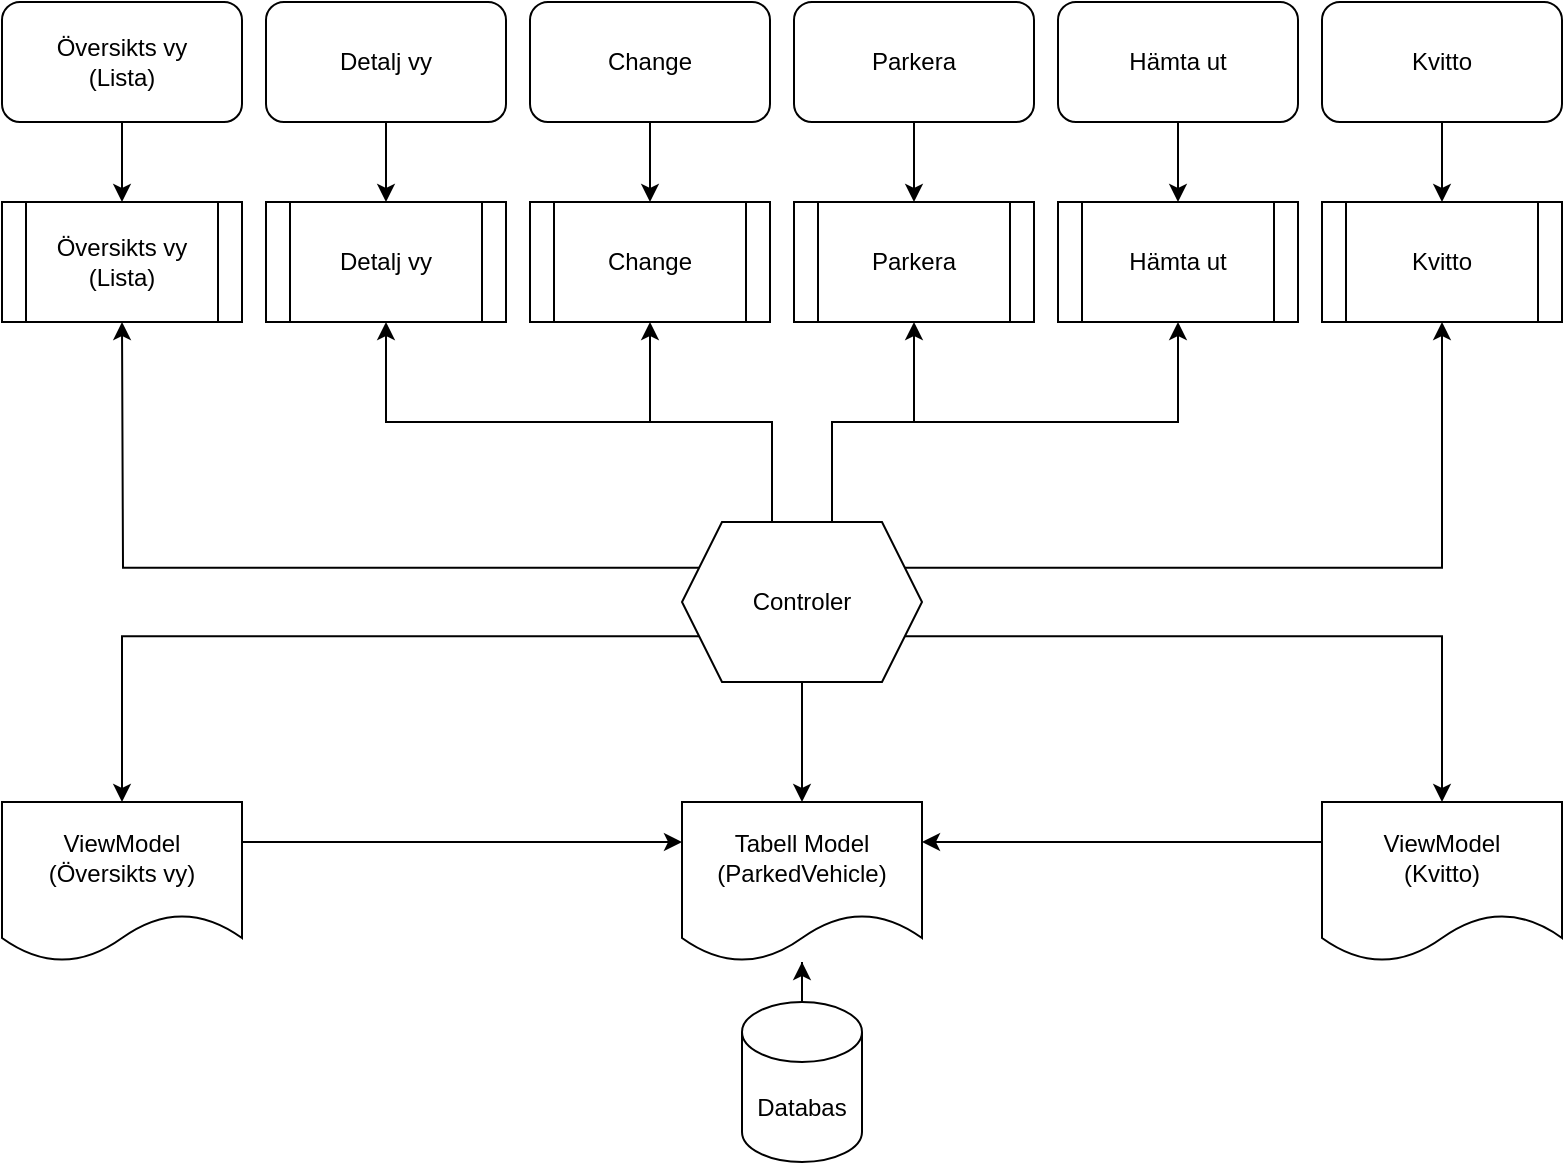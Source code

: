 <mxfile version="22.0.8" type="github">
  <diagram name="Sida-1" id="lpOswOgIRObHjpSG-apg">
    <mxGraphModel dx="1018" dy="561" grid="1" gridSize="10" guides="1" tooltips="1" connect="1" arrows="1" fold="1" page="1" pageScale="1" pageWidth="827" pageHeight="1169" math="0" shadow="0">
      <root>
        <mxCell id="0" />
        <mxCell id="1" parent="0" />
        <mxCell id="L7MFfvtn7r2if0TggIyE-21" style="edgeStyle=orthogonalEdgeStyle;rounded=0;orthogonalLoop=1;jettySize=auto;html=1;exitX=0.5;exitY=1;exitDx=0;exitDy=0;entryX=0.5;entryY=0;entryDx=0;entryDy=0;" parent="1" source="L7MFfvtn7r2if0TggIyE-1" target="L7MFfvtn7r2if0TggIyE-8" edge="1">
          <mxGeometry relative="1" as="geometry" />
        </mxCell>
        <mxCell id="L7MFfvtn7r2if0TggIyE-1" value="Översikts vy&lt;br&gt;(Lista)" style="rounded=1;whiteSpace=wrap;html=1;" parent="1" vertex="1">
          <mxGeometry x="20" y="60" width="120" height="60" as="geometry" />
        </mxCell>
        <mxCell id="L7MFfvtn7r2if0TggIyE-23" style="edgeStyle=orthogonalEdgeStyle;rounded=0;orthogonalLoop=1;jettySize=auto;html=1;exitX=0.5;exitY=1;exitDx=0;exitDy=0;entryX=0.5;entryY=0;entryDx=0;entryDy=0;" parent="1" source="L7MFfvtn7r2if0TggIyE-2" target="L7MFfvtn7r2if0TggIyE-9" edge="1">
          <mxGeometry relative="1" as="geometry" />
        </mxCell>
        <mxCell id="L7MFfvtn7r2if0TggIyE-2" value="Detalj vy" style="rounded=1;whiteSpace=wrap;html=1;" parent="1" vertex="1">
          <mxGeometry x="152" y="60" width="120" height="60" as="geometry" />
        </mxCell>
        <mxCell id="L7MFfvtn7r2if0TggIyE-24" style="edgeStyle=orthogonalEdgeStyle;rounded=0;orthogonalLoop=1;jettySize=auto;html=1;entryX=0.5;entryY=0;entryDx=0;entryDy=0;" parent="1" source="L7MFfvtn7r2if0TggIyE-3" target="L7MFfvtn7r2if0TggIyE-10" edge="1">
          <mxGeometry relative="1" as="geometry" />
        </mxCell>
        <mxCell id="L7MFfvtn7r2if0TggIyE-3" value="Parkera" style="rounded=1;whiteSpace=wrap;html=1;" parent="1" vertex="1">
          <mxGeometry x="416" y="60" width="120" height="60" as="geometry" />
        </mxCell>
        <mxCell id="L7MFfvtn7r2if0TggIyE-25" style="edgeStyle=orthogonalEdgeStyle;rounded=0;orthogonalLoop=1;jettySize=auto;html=1;exitX=0.5;exitY=1;exitDx=0;exitDy=0;entryX=0.5;entryY=0;entryDx=0;entryDy=0;" parent="1" source="L7MFfvtn7r2if0TggIyE-4" target="L7MFfvtn7r2if0TggIyE-11" edge="1">
          <mxGeometry relative="1" as="geometry" />
        </mxCell>
        <mxCell id="L7MFfvtn7r2if0TggIyE-4" value="Hämta ut" style="rounded=1;whiteSpace=wrap;html=1;" parent="1" vertex="1">
          <mxGeometry x="548" y="60" width="120" height="60" as="geometry" />
        </mxCell>
        <mxCell id="L7MFfvtn7r2if0TggIyE-16" style="edgeStyle=orthogonalEdgeStyle;rounded=0;orthogonalLoop=1;jettySize=auto;html=1;exitX=0.5;exitY=1;exitDx=0;exitDy=0;entryX=0.5;entryY=0;entryDx=0;entryDy=0;" parent="1" source="L7MFfvtn7r2if0TggIyE-5" target="L7MFfvtn7r2if0TggIyE-12" edge="1">
          <mxGeometry relative="1" as="geometry" />
        </mxCell>
        <mxCell id="L7MFfvtn7r2if0TggIyE-5" value="Kvitto" style="rounded=1;whiteSpace=wrap;html=1;" parent="1" vertex="1">
          <mxGeometry x="680" y="60" width="120" height="60" as="geometry" />
        </mxCell>
        <mxCell id="L7MFfvtn7r2if0TggIyE-19" style="edgeStyle=orthogonalEdgeStyle;rounded=0;orthogonalLoop=1;jettySize=auto;html=1;exitX=0.5;exitY=0;exitDx=0;exitDy=0;exitPerimeter=0;" parent="1" source="L7MFfvtn7r2if0TggIyE-6" target="L7MFfvtn7r2if0TggIyE-7" edge="1">
          <mxGeometry relative="1" as="geometry" />
        </mxCell>
        <mxCell id="L7MFfvtn7r2if0TggIyE-6" value="Databas" style="shape=cylinder3;whiteSpace=wrap;html=1;boundedLbl=1;backgroundOutline=1;size=15;" parent="1" vertex="1">
          <mxGeometry x="390" y="560" width="60" height="80" as="geometry" />
        </mxCell>
        <mxCell id="L7MFfvtn7r2if0TggIyE-7" value="Tabell Model&lt;br&gt;(ParkedVehicle)" style="shape=document;whiteSpace=wrap;html=1;boundedLbl=1;" parent="1" vertex="1">
          <mxGeometry x="360" y="460" width="120" height="80" as="geometry" />
        </mxCell>
        <mxCell id="L7MFfvtn7r2if0TggIyE-8" value="Översikts vy&lt;br&gt;(Lista)" style="shape=process;whiteSpace=wrap;html=1;" parent="1" vertex="1">
          <mxGeometry x="20" y="160" width="120" height="60" as="geometry" />
        </mxCell>
        <mxCell id="L7MFfvtn7r2if0TggIyE-9" value="Detalj vy" style="shape=process;whiteSpace=wrap;html=1;" parent="1" vertex="1">
          <mxGeometry x="152" y="160" width="120" height="60" as="geometry" />
        </mxCell>
        <mxCell id="L7MFfvtn7r2if0TggIyE-10" value="Parkera" style="shape=process;whiteSpace=wrap;html=1;" parent="1" vertex="1">
          <mxGeometry x="416" y="160" width="120" height="60" as="geometry" />
        </mxCell>
        <mxCell id="L7MFfvtn7r2if0TggIyE-11" value="Hämta ut" style="shape=process;whiteSpace=wrap;html=1;" parent="1" vertex="1">
          <mxGeometry x="548" y="160" width="120" height="60" as="geometry" />
        </mxCell>
        <mxCell id="L7MFfvtn7r2if0TggIyE-12" value="Kvitto" style="shape=process;whiteSpace=wrap;html=1;" parent="1" vertex="1">
          <mxGeometry x="680" y="160" width="120" height="60" as="geometry" />
        </mxCell>
        <mxCell id="L7MFfvtn7r2if0TggIyE-20" style="edgeStyle=orthogonalEdgeStyle;rounded=0;orthogonalLoop=1;jettySize=auto;html=1;exitX=1;exitY=0.25;exitDx=0;exitDy=0;entryX=0;entryY=0.25;entryDx=0;entryDy=0;" parent="1" source="L7MFfvtn7r2if0TggIyE-14" target="L7MFfvtn7r2if0TggIyE-7" edge="1">
          <mxGeometry relative="1" as="geometry" />
        </mxCell>
        <mxCell id="L7MFfvtn7r2if0TggIyE-14" value="ViewModel&lt;br&gt;(Översikts vy)" style="shape=document;whiteSpace=wrap;html=1;boundedLbl=1;" parent="1" vertex="1">
          <mxGeometry x="20" y="460" width="120" height="80" as="geometry" />
        </mxCell>
        <mxCell id="L7MFfvtn7r2if0TggIyE-18" style="edgeStyle=orthogonalEdgeStyle;rounded=0;orthogonalLoop=1;jettySize=auto;html=1;exitX=0;exitY=0.25;exitDx=0;exitDy=0;entryX=1;entryY=0.25;entryDx=0;entryDy=0;" parent="1" source="L7MFfvtn7r2if0TggIyE-15" target="L7MFfvtn7r2if0TggIyE-7" edge="1">
          <mxGeometry relative="1" as="geometry" />
        </mxCell>
        <mxCell id="L7MFfvtn7r2if0TggIyE-15" value="ViewModel&lt;br&gt;(Kvitto)" style="shape=document;whiteSpace=wrap;html=1;boundedLbl=1;" parent="1" vertex="1">
          <mxGeometry x="680" y="460" width="120" height="80" as="geometry" />
        </mxCell>
        <mxCell id="QBZjS6oKE4eJArVY4oVT-1" style="edgeStyle=orthogonalEdgeStyle;rounded=0;orthogonalLoop=1;jettySize=auto;html=1;entryX=0.5;entryY=0;entryDx=0;entryDy=0;" edge="1" source="QBZjS6oKE4eJArVY4oVT-2" target="QBZjS6oKE4eJArVY4oVT-3" parent="1">
          <mxGeometry relative="1" as="geometry" />
        </mxCell>
        <mxCell id="QBZjS6oKE4eJArVY4oVT-2" value="Change" style="rounded=1;whiteSpace=wrap;html=1;" vertex="1" parent="1">
          <mxGeometry x="284" y="60" width="120" height="60" as="geometry" />
        </mxCell>
        <mxCell id="QBZjS6oKE4eJArVY4oVT-3" value="Change" style="shape=process;whiteSpace=wrap;html=1;" vertex="1" parent="1">
          <mxGeometry x="284" y="160" width="120" height="60" as="geometry" />
        </mxCell>
        <mxCell id="QBZjS6oKE4eJArVY4oVT-10" style="edgeStyle=orthogonalEdgeStyle;rounded=0;orthogonalLoop=1;jettySize=auto;html=1;exitX=0;exitY=0.25;exitDx=0;exitDy=0;" edge="1" parent="1" source="QBZjS6oKE4eJArVY4oVT-5">
          <mxGeometry relative="1" as="geometry">
            <mxPoint x="80" y="220" as="targetPoint" />
          </mxGeometry>
        </mxCell>
        <mxCell id="QBZjS6oKE4eJArVY4oVT-11" style="edgeStyle=orthogonalEdgeStyle;rounded=0;orthogonalLoop=1;jettySize=auto;html=1;exitX=0;exitY=0.75;exitDx=0;exitDy=0;entryX=0.5;entryY=0;entryDx=0;entryDy=0;" edge="1" parent="1" source="QBZjS6oKE4eJArVY4oVT-5" target="L7MFfvtn7r2if0TggIyE-14">
          <mxGeometry relative="1" as="geometry" />
        </mxCell>
        <mxCell id="QBZjS6oKE4eJArVY4oVT-12" style="edgeStyle=orthogonalEdgeStyle;rounded=0;orthogonalLoop=1;jettySize=auto;html=1;exitX=0.375;exitY=0;exitDx=0;exitDy=0;entryX=0.5;entryY=1;entryDx=0;entryDy=0;" edge="1" parent="1" source="QBZjS6oKE4eJArVY4oVT-5" target="L7MFfvtn7r2if0TggIyE-9">
          <mxGeometry relative="1" as="geometry" />
        </mxCell>
        <mxCell id="QBZjS6oKE4eJArVY4oVT-13" style="edgeStyle=orthogonalEdgeStyle;rounded=0;orthogonalLoop=1;jettySize=auto;html=1;exitX=0.375;exitY=0;exitDx=0;exitDy=0;entryX=0.5;entryY=1;entryDx=0;entryDy=0;" edge="1" parent="1" source="QBZjS6oKE4eJArVY4oVT-5" target="QBZjS6oKE4eJArVY4oVT-3">
          <mxGeometry relative="1" as="geometry" />
        </mxCell>
        <mxCell id="QBZjS6oKE4eJArVY4oVT-14" style="edgeStyle=orthogonalEdgeStyle;rounded=0;orthogonalLoop=1;jettySize=auto;html=1;exitX=0.625;exitY=0;exitDx=0;exitDy=0;entryX=0.5;entryY=1;entryDx=0;entryDy=0;" edge="1" parent="1" source="QBZjS6oKE4eJArVY4oVT-5" target="L7MFfvtn7r2if0TggIyE-11">
          <mxGeometry relative="1" as="geometry" />
        </mxCell>
        <mxCell id="QBZjS6oKE4eJArVY4oVT-15" style="edgeStyle=orthogonalEdgeStyle;rounded=0;orthogonalLoop=1;jettySize=auto;html=1;exitX=0.625;exitY=0;exitDx=0;exitDy=0;entryX=0.5;entryY=1;entryDx=0;entryDy=0;" edge="1" parent="1" source="QBZjS6oKE4eJArVY4oVT-5" target="L7MFfvtn7r2if0TggIyE-10">
          <mxGeometry relative="1" as="geometry" />
        </mxCell>
        <mxCell id="QBZjS6oKE4eJArVY4oVT-16" style="edgeStyle=orthogonalEdgeStyle;rounded=0;orthogonalLoop=1;jettySize=auto;html=1;exitX=1;exitY=0.25;exitDx=0;exitDy=0;entryX=0.5;entryY=1;entryDx=0;entryDy=0;" edge="1" parent="1" source="QBZjS6oKE4eJArVY4oVT-5" target="L7MFfvtn7r2if0TggIyE-12">
          <mxGeometry relative="1" as="geometry" />
        </mxCell>
        <mxCell id="QBZjS6oKE4eJArVY4oVT-17" style="edgeStyle=orthogonalEdgeStyle;rounded=0;orthogonalLoop=1;jettySize=auto;html=1;exitX=1;exitY=0.75;exitDx=0;exitDy=0;entryX=0.5;entryY=0;entryDx=0;entryDy=0;" edge="1" parent="1" source="QBZjS6oKE4eJArVY4oVT-5" target="L7MFfvtn7r2if0TggIyE-15">
          <mxGeometry relative="1" as="geometry" />
        </mxCell>
        <mxCell id="QBZjS6oKE4eJArVY4oVT-18" style="edgeStyle=orthogonalEdgeStyle;rounded=0;orthogonalLoop=1;jettySize=auto;html=1;exitX=0.5;exitY=1;exitDx=0;exitDy=0;" edge="1" parent="1" source="QBZjS6oKE4eJArVY4oVT-5" target="L7MFfvtn7r2if0TggIyE-7">
          <mxGeometry relative="1" as="geometry" />
        </mxCell>
        <mxCell id="QBZjS6oKE4eJArVY4oVT-5" value="Controler" style="shape=hexagon;perimeter=hexagonPerimeter2;whiteSpace=wrap;html=1;fixedSize=1;" vertex="1" parent="1">
          <mxGeometry x="360" y="320" width="120" height="80" as="geometry" />
        </mxCell>
      </root>
    </mxGraphModel>
  </diagram>
</mxfile>
